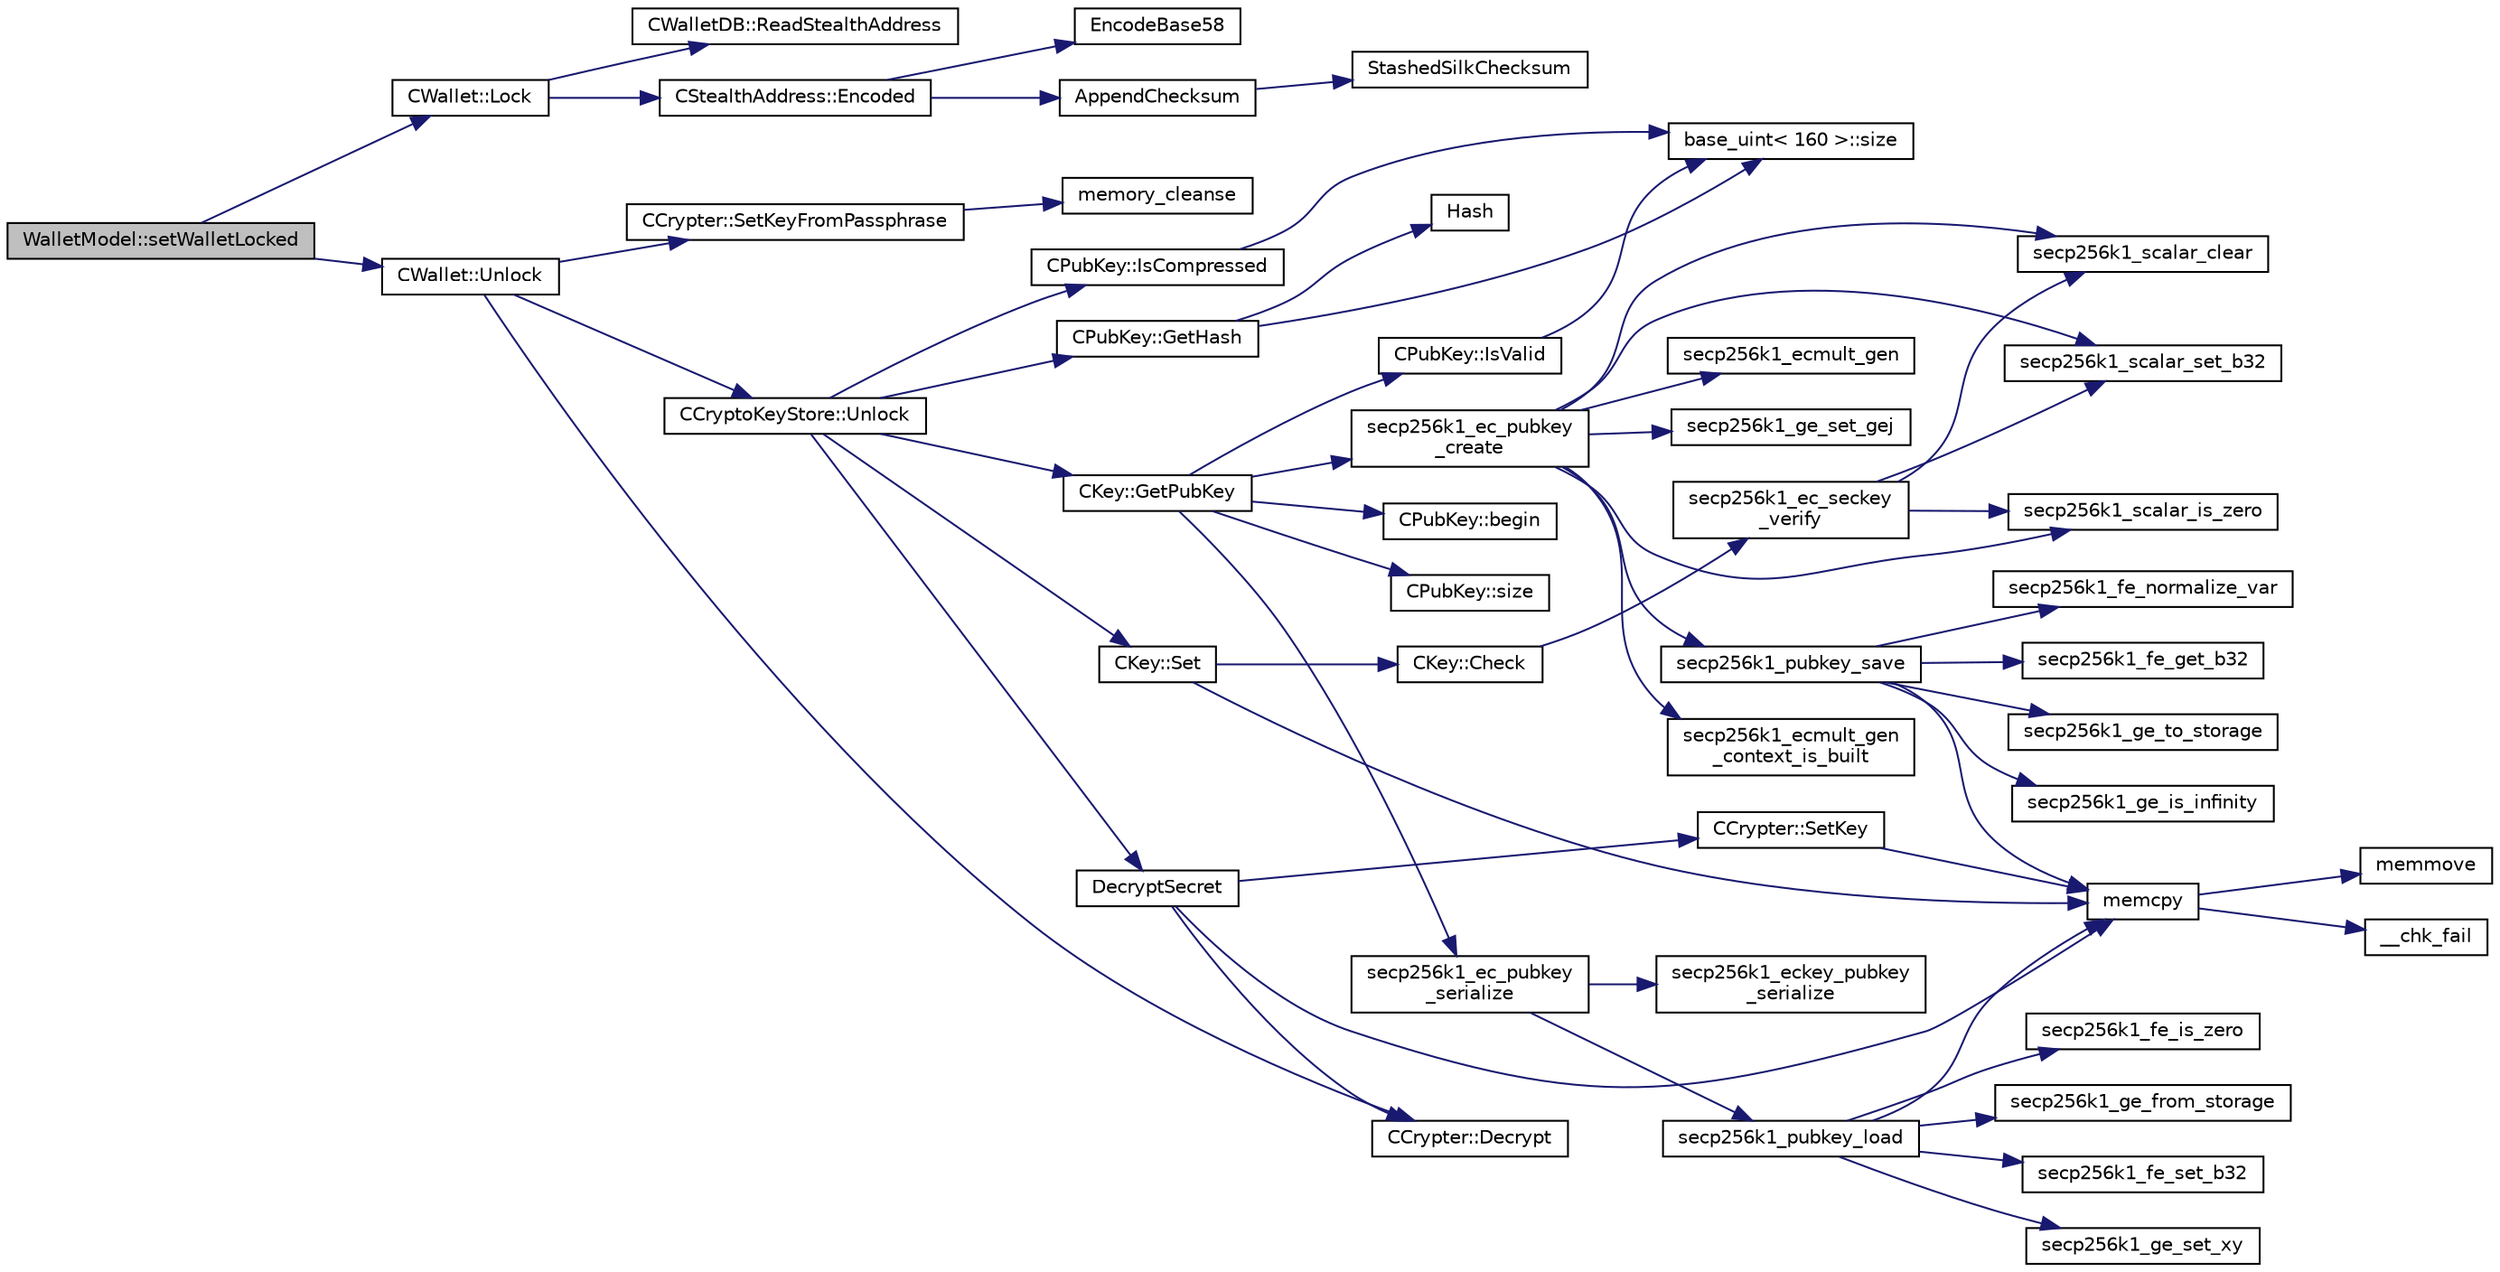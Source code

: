 digraph "WalletModel::setWalletLocked"
{
  edge [fontname="Helvetica",fontsize="10",labelfontname="Helvetica",labelfontsize="10"];
  node [fontname="Helvetica",fontsize="10",shape=record];
  rankdir="LR";
  Node1577 [label="WalletModel::setWalletLocked",height=0.2,width=0.4,color="black", fillcolor="grey75", style="filled", fontcolor="black"];
  Node1577 -> Node1578 [color="midnightblue",fontsize="10",style="solid",fontname="Helvetica"];
  Node1578 [label="CWallet::Lock",height=0.2,width=0.4,color="black", fillcolor="white", style="filled",URL="$d2/de5/class_c_wallet.html#a0404b6bc1cb804aadc69b9902b52282a"];
  Node1578 -> Node1579 [color="midnightblue",fontsize="10",style="solid",fontname="Helvetica"];
  Node1579 [label="CStealthAddress::Encoded",height=0.2,width=0.4,color="black", fillcolor="white", style="filled",URL="$d6/d37/class_c_stealth_address.html#a1318c3f56f64354f4c909380ba692c91"];
  Node1579 -> Node1580 [color="midnightblue",fontsize="10",style="solid",fontname="Helvetica"];
  Node1580 [label="AppendChecksum",height=0.2,width=0.4,color="black", fillcolor="white", style="filled",URL="$db/d2d/stealth_8cpp.html#aa4f182dc0efd181cef81ca75ae960533"];
  Node1580 -> Node1581 [color="midnightblue",fontsize="10",style="solid",fontname="Helvetica"];
  Node1581 [label="StashedSilkChecksum",height=0.2,width=0.4,color="black", fillcolor="white", style="filled",URL="$db/d2d/stealth_8cpp.html#abb79a3b98a10b85daf3f3ff35c1cbfa8"];
  Node1579 -> Node1582 [color="midnightblue",fontsize="10",style="solid",fontname="Helvetica"];
  Node1582 [label="EncodeBase58",height=0.2,width=0.4,color="black", fillcolor="white", style="filled",URL="$db/d9c/base58_8cpp.html#a8d6f0e9d5df175b4966dcede31dc90ad",tooltip="Encode a byte sequence as a base58-encoded string. "];
  Node1578 -> Node1583 [color="midnightblue",fontsize="10",style="solid",fontname="Helvetica"];
  Node1583 [label="CWalletDB::ReadStealthAddress",height=0.2,width=0.4,color="black", fillcolor="white", style="filled",URL="$d4/d90/class_c_wallet_d_b.html#aebcc02069f91916c652d4e3e13be0f0b"];
  Node1577 -> Node1584 [color="midnightblue",fontsize="10",style="solid",fontname="Helvetica"];
  Node1584 [label="CWallet::Unlock",height=0.2,width=0.4,color="black", fillcolor="white", style="filled",URL="$d2/de5/class_c_wallet.html#a654ae5a3a7c4c7c7bfd271f108781b40"];
  Node1584 -> Node1585 [color="midnightblue",fontsize="10",style="solid",fontname="Helvetica"];
  Node1585 [label="CCrypter::SetKeyFromPassphrase",height=0.2,width=0.4,color="black", fillcolor="white", style="filled",URL="$d7/d89/class_c_crypter.html#a5368279e4a1549d3c1d15d8aa2179708"];
  Node1585 -> Node1586 [color="midnightblue",fontsize="10",style="solid",fontname="Helvetica"];
  Node1586 [label="memory_cleanse",height=0.2,width=0.4,color="black", fillcolor="white", style="filled",URL="$da/d37/cleanse_8cpp.html#a5a4afb85dd16ecc1f6019c782db78663"];
  Node1584 -> Node1587 [color="midnightblue",fontsize="10",style="solid",fontname="Helvetica"];
  Node1587 [label="CCrypter::Decrypt",height=0.2,width=0.4,color="black", fillcolor="white", style="filled",URL="$d7/d89/class_c_crypter.html#a4dbabed4975d4435d22c76deac43df7f"];
  Node1584 -> Node1588 [color="midnightblue",fontsize="10",style="solid",fontname="Helvetica"];
  Node1588 [label="CCryptoKeyStore::Unlock",height=0.2,width=0.4,color="black", fillcolor="white", style="filled",URL="$db/dad/class_c_crypto_key_store.html#a81bd70e18aa75f566526620a74f9cd88"];
  Node1588 -> Node1589 [color="midnightblue",fontsize="10",style="solid",fontname="Helvetica"];
  Node1589 [label="DecryptSecret",height=0.2,width=0.4,color="black", fillcolor="white", style="filled",URL="$d3/d05/crypter_8cpp.html#aded00aa7498a7485a00e77a20856b3e4"];
  Node1589 -> Node1590 [color="midnightblue",fontsize="10",style="solid",fontname="Helvetica"];
  Node1590 [label="memcpy",height=0.2,width=0.4,color="black", fillcolor="white", style="filled",URL="$d5/d9f/glibc__compat_8cpp.html#a0f46826ab0466591e136db24394923cf"];
  Node1590 -> Node1591 [color="midnightblue",fontsize="10",style="solid",fontname="Helvetica"];
  Node1591 [label="memmove",height=0.2,width=0.4,color="black", fillcolor="white", style="filled",URL="$d5/d9f/glibc__compat_8cpp.html#a9778d49e9029dd75bc53ecbbf9f5e9a1"];
  Node1590 -> Node1592 [color="midnightblue",fontsize="10",style="solid",fontname="Helvetica"];
  Node1592 [label="__chk_fail",height=0.2,width=0.4,color="black", fillcolor="white", style="filled",URL="$d5/d9f/glibc__compat_8cpp.html#a424ac71631da5ada2976630ff67051d1"];
  Node1589 -> Node1593 [color="midnightblue",fontsize="10",style="solid",fontname="Helvetica"];
  Node1593 [label="CCrypter::SetKey",height=0.2,width=0.4,color="black", fillcolor="white", style="filled",URL="$d7/d89/class_c_crypter.html#a0d948dd4796e2420e1dd9c1ddbf7974e"];
  Node1593 -> Node1590 [color="midnightblue",fontsize="10",style="solid",fontname="Helvetica"];
  Node1589 -> Node1587 [color="midnightblue",fontsize="10",style="solid",fontname="Helvetica"];
  Node1588 -> Node1594 [color="midnightblue",fontsize="10",style="solid",fontname="Helvetica"];
  Node1594 [label="CPubKey::GetHash",height=0.2,width=0.4,color="black", fillcolor="white", style="filled",URL="$da/d4e/class_c_pub_key.html#ab1aaa3f6085a3e9bc034d3e1269d870d"];
  Node1594 -> Node1595 [color="midnightblue",fontsize="10",style="solid",fontname="Helvetica"];
  Node1595 [label="Hash",height=0.2,width=0.4,color="black", fillcolor="white", style="filled",URL="$db/dfb/hash_8h.html#ab3f6c437460137530d86e09c2c102e99"];
  Node1594 -> Node1596 [color="midnightblue",fontsize="10",style="solid",fontname="Helvetica"];
  Node1596 [label="base_uint\< 160 \>::size",height=0.2,width=0.4,color="black", fillcolor="white", style="filled",URL="$da/df7/classbase__uint.html#a1f49b034e686269601ea89b0319b8004"];
  Node1588 -> Node1597 [color="midnightblue",fontsize="10",style="solid",fontname="Helvetica"];
  Node1597 [label="CKey::Set",height=0.2,width=0.4,color="black", fillcolor="white", style="filled",URL="$d2/d63/class_c_key.html#aaa13d5f08456bba094210c5eeabf64c8"];
  Node1597 -> Node1598 [color="midnightblue",fontsize="10",style="solid",fontname="Helvetica"];
  Node1598 [label="CKey::Check",height=0.2,width=0.4,color="black", fillcolor="white", style="filled",URL="$d2/d63/class_c_key.html#acec869bc75fa8f4d619ab025d367a97c"];
  Node1598 -> Node1599 [color="midnightblue",fontsize="10",style="solid",fontname="Helvetica"];
  Node1599 [label="secp256k1_ec_seckey\l_verify",height=0.2,width=0.4,color="black", fillcolor="white", style="filled",URL="$d7/dd3/secp256k1_8h.html#a366f922fc0c787351e82ff8e3a95f652",tooltip="Verify an ECDSA secret key. "];
  Node1599 -> Node1600 [color="midnightblue",fontsize="10",style="solid",fontname="Helvetica"];
  Node1600 [label="secp256k1_scalar_set_b32",height=0.2,width=0.4,color="black", fillcolor="white", style="filled",URL="$db/d94/scalar_8h.html#a25cc2d45ae1d1765d07c3313cdf46fa0",tooltip="Set a scalar from a big endian byte array. "];
  Node1599 -> Node1601 [color="midnightblue",fontsize="10",style="solid",fontname="Helvetica"];
  Node1601 [label="secp256k1_scalar_is_zero",height=0.2,width=0.4,color="black", fillcolor="white", style="filled",URL="$db/d94/scalar_8h.html#a3f0ac84fe49a1c1f51212582a2c149d4",tooltip="Check whether a scalar equals zero. "];
  Node1599 -> Node1602 [color="midnightblue",fontsize="10",style="solid",fontname="Helvetica"];
  Node1602 [label="secp256k1_scalar_clear",height=0.2,width=0.4,color="black", fillcolor="white", style="filled",URL="$db/d94/scalar_8h.html#ad8fb9bc2a828903963bf37806d8edd11",tooltip="Clear a scalar to prevent the leak of sensitive data. "];
  Node1597 -> Node1590 [color="midnightblue",fontsize="10",style="solid",fontname="Helvetica"];
  Node1588 -> Node1603 [color="midnightblue",fontsize="10",style="solid",fontname="Helvetica"];
  Node1603 [label="CPubKey::IsCompressed",height=0.2,width=0.4,color="black", fillcolor="white", style="filled",URL="$da/d4e/class_c_pub_key.html#a25f8b70340ad20ddab0f80ec4cee9396"];
  Node1603 -> Node1596 [color="midnightblue",fontsize="10",style="solid",fontname="Helvetica"];
  Node1588 -> Node1604 [color="midnightblue",fontsize="10",style="solid",fontname="Helvetica"];
  Node1604 [label="CKey::GetPubKey",height=0.2,width=0.4,color="black", fillcolor="white", style="filled",URL="$d2/d63/class_c_key.html#aa1085c59603a62db6ec776300f250337"];
  Node1604 -> Node1605 [color="midnightblue",fontsize="10",style="solid",fontname="Helvetica"];
  Node1605 [label="secp256k1_ec_pubkey\l_create",height=0.2,width=0.4,color="black", fillcolor="white", style="filled",URL="$d7/dd3/secp256k1_8h.html#a7438071aa8a6dc4697abe4f4659f2161",tooltip="Compute the public key for a secret key. "];
  Node1605 -> Node1606 [color="midnightblue",fontsize="10",style="solid",fontname="Helvetica"];
  Node1606 [label="secp256k1_ecmult_gen\l_context_is_built",height=0.2,width=0.4,color="black", fillcolor="white", style="filled",URL="$d6/d76/ecmult__gen_8h.html#a9a40662d6ed2cbab43dbddc25f570f97"];
  Node1605 -> Node1600 [color="midnightblue",fontsize="10",style="solid",fontname="Helvetica"];
  Node1605 -> Node1601 [color="midnightblue",fontsize="10",style="solid",fontname="Helvetica"];
  Node1605 -> Node1607 [color="midnightblue",fontsize="10",style="solid",fontname="Helvetica"];
  Node1607 [label="secp256k1_ecmult_gen",height=0.2,width=0.4,color="black", fillcolor="white", style="filled",URL="$d6/d76/ecmult__gen_8h.html#a5ed744c720cbb0a397c8d4c42c637f24",tooltip="Multiply with the generator: R = a*G. "];
  Node1605 -> Node1608 [color="midnightblue",fontsize="10",style="solid",fontname="Helvetica"];
  Node1608 [label="secp256k1_ge_set_gej",height=0.2,width=0.4,color="black", fillcolor="white", style="filled",URL="$d9/dd1/group_8h.html#aa511eebf8cd7419763f06555ed4fb62d",tooltip="Set a group element equal to another which is given in jacobian coordinates. "];
  Node1605 -> Node1609 [color="midnightblue",fontsize="10",style="solid",fontname="Helvetica"];
  Node1609 [label="secp256k1_pubkey_save",height=0.2,width=0.4,color="black", fillcolor="white", style="filled",URL="$d1/d8c/secp256k1_8c.html#aa061c9c5c861017bef990e5c4653e0f4"];
  Node1609 -> Node1610 [color="midnightblue",fontsize="10",style="solid",fontname="Helvetica"];
  Node1610 [label="secp256k1_ge_to_storage",height=0.2,width=0.4,color="black", fillcolor="white", style="filled",URL="$d9/dd1/group_8h.html#ad6499ae629f998e50d8614869ee3c67f",tooltip="Convert a group element to the storage type. "];
  Node1609 -> Node1590 [color="midnightblue",fontsize="10",style="solid",fontname="Helvetica"];
  Node1609 -> Node1611 [color="midnightblue",fontsize="10",style="solid",fontname="Helvetica"];
  Node1611 [label="secp256k1_ge_is_infinity",height=0.2,width=0.4,color="black", fillcolor="white", style="filled",URL="$d9/dd1/group_8h.html#ac83592db46af97faf7ba9b9a39a1f6ff",tooltip="Check whether a group element is the point at infinity. "];
  Node1609 -> Node1612 [color="midnightblue",fontsize="10",style="solid",fontname="Helvetica"];
  Node1612 [label="secp256k1_fe_normalize_var",height=0.2,width=0.4,color="black", fillcolor="white", style="filled",URL="$d5/d5a/field_8h.html#a2d45c987537eadb2923c93aa3af9db71",tooltip="Normalize a field element, without constant-time guarantee. "];
  Node1609 -> Node1613 [color="midnightblue",fontsize="10",style="solid",fontname="Helvetica"];
  Node1613 [label="secp256k1_fe_get_b32",height=0.2,width=0.4,color="black", fillcolor="white", style="filled",URL="$d5/d5a/field_8h.html#abb1017649be14b9ac1823be3c573e542",tooltip="Convert a field element to a 32-byte big endian value. "];
  Node1605 -> Node1602 [color="midnightblue",fontsize="10",style="solid",fontname="Helvetica"];
  Node1604 -> Node1614 [color="midnightblue",fontsize="10",style="solid",fontname="Helvetica"];
  Node1614 [label="secp256k1_ec_pubkey\l_serialize",height=0.2,width=0.4,color="black", fillcolor="white", style="filled",URL="$d7/dd3/secp256k1_8h.html#a34977bf00322e510e881160c421836d7",tooltip="Serialize a pubkey object into a serialized byte sequence. "];
  Node1614 -> Node1615 [color="midnightblue",fontsize="10",style="solid",fontname="Helvetica"];
  Node1615 [label="secp256k1_pubkey_load",height=0.2,width=0.4,color="black", fillcolor="white", style="filled",URL="$d1/d8c/secp256k1_8c.html#a9966ec041e71010d1593ae2211ffb843"];
  Node1615 -> Node1590 [color="midnightblue",fontsize="10",style="solid",fontname="Helvetica"];
  Node1615 -> Node1616 [color="midnightblue",fontsize="10",style="solid",fontname="Helvetica"];
  Node1616 [label="secp256k1_ge_from_storage",height=0.2,width=0.4,color="black", fillcolor="white", style="filled",URL="$d9/dd1/group_8h.html#a8c1e7f328284d9ba56404bb8d99bf765",tooltip="Convert a group element back from the storage type. "];
  Node1615 -> Node1617 [color="midnightblue",fontsize="10",style="solid",fontname="Helvetica"];
  Node1617 [label="secp256k1_fe_set_b32",height=0.2,width=0.4,color="black", fillcolor="white", style="filled",URL="$d5/d5a/field_8h.html#a5c86a65052e3b135919c00fe2233a43d",tooltip="Set a field element equal to 32-byte big endian value. "];
  Node1615 -> Node1618 [color="midnightblue",fontsize="10",style="solid",fontname="Helvetica"];
  Node1618 [label="secp256k1_ge_set_xy",height=0.2,width=0.4,color="black", fillcolor="white", style="filled",URL="$d9/dd1/group_8h.html#a34ab3d1a9a0a7ff0ed1cedff9db5f73c",tooltip="Set a group element equal to the point with given X and Y coordinates. "];
  Node1615 -> Node1619 [color="midnightblue",fontsize="10",style="solid",fontname="Helvetica"];
  Node1619 [label="secp256k1_fe_is_zero",height=0.2,width=0.4,color="black", fillcolor="white", style="filled",URL="$d5/d5a/field_8h.html#a619ec4805df6cc54d70e6682ceebd098",tooltip="Verify whether a field element is zero. "];
  Node1614 -> Node1620 [color="midnightblue",fontsize="10",style="solid",fontname="Helvetica"];
  Node1620 [label="secp256k1_eckey_pubkey\l_serialize",height=0.2,width=0.4,color="black", fillcolor="white", style="filled",URL="$da/dff/eckey_8h.html#ae1f52342d70928f16c8e606da59e6aa6"];
  Node1604 -> Node1621 [color="midnightblue",fontsize="10",style="solid",fontname="Helvetica"];
  Node1621 [label="CPubKey::begin",height=0.2,width=0.4,color="black", fillcolor="white", style="filled",URL="$da/d4e/class_c_pub_key.html#a859ab9909d68092d6d4fc739237ab358"];
  Node1604 -> Node1622 [color="midnightblue",fontsize="10",style="solid",fontname="Helvetica"];
  Node1622 [label="CPubKey::size",height=0.2,width=0.4,color="black", fillcolor="white", style="filled",URL="$da/d4e/class_c_pub_key.html#a6bb28fcf0a5f799c69f5b7269363b309"];
  Node1604 -> Node1623 [color="midnightblue",fontsize="10",style="solid",fontname="Helvetica"];
  Node1623 [label="CPubKey::IsValid",height=0.2,width=0.4,color="black", fillcolor="white", style="filled",URL="$da/d4e/class_c_pub_key.html#a4fa94293cf8577fd039b9a133f6c7f30"];
  Node1623 -> Node1596 [color="midnightblue",fontsize="10",style="solid",fontname="Helvetica"];
}
